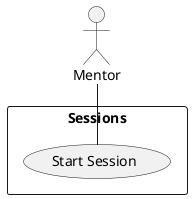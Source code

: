 @startuml StartSession
actor :Mentor:
rectangle "Sessions" {
  (Start Session) as Start
}
Mentor -- Start
@enduml


/'
# Participating Actors

- Mentor

# Preconditions

- Mentor Present
- Current Time less than TardinessInterval

# Flow of Events

1. Mentor clicks start session


# Quality Requirements
Should display both when the session needs to be started when the mentor is considered late and when the mentor is considered absent
